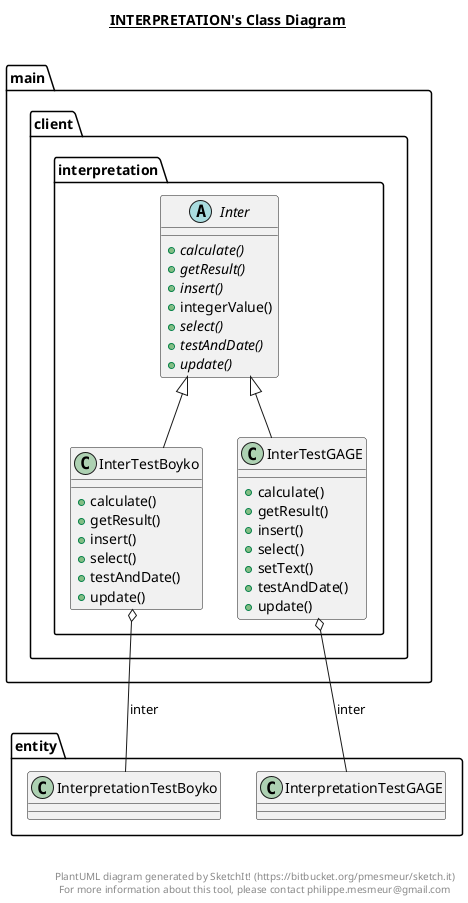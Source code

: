 @startuml

title __INTERPRETATION's Class Diagram__\n

  namespace main {
    namespace client {
      namespace interpretation {
        abstract class main.client.interpretation.Inter {
            {abstract} + calculate()
            {abstract} + getResult()
            {abstract} + insert()
            + integerValue()
            {abstract} + select()
            {abstract} + testAndDate()
            {abstract} + update()
        }
      }
    }
  }
  

  namespace main {
    namespace client {
      namespace interpretation {
        class main.client.interpretation.InterTestBoyko {
            + calculate()
            + getResult()
            + insert()
            + select()
            + testAndDate()
            + update()
        }
      }
    }
  }
  

  namespace main {
    namespace client {
      namespace interpretation {
        class main.client.interpretation.InterTestGAGE {
            + calculate()
            + getResult()
            + insert()
            + select()
            + setText()
            + testAndDate()
            + update()
        }
      }
    }
  }
  

  main.client.interpretation.InterTestBoyko -up-|> main.client.interpretation.Inter
  main.client.interpretation.InterTestBoyko o-- entity.InterpretationTestBoyko : inter
  main.client.interpretation.InterTestGAGE -up-|> main.client.interpretation.Inter
  main.client.interpretation.InterTestGAGE o-- entity.InterpretationTestGAGE : inter


right footer


PlantUML diagram generated by SketchIt! (https://bitbucket.org/pmesmeur/sketch.it)
For more information about this tool, please contact philippe.mesmeur@gmail.com
endfooter

@enduml

